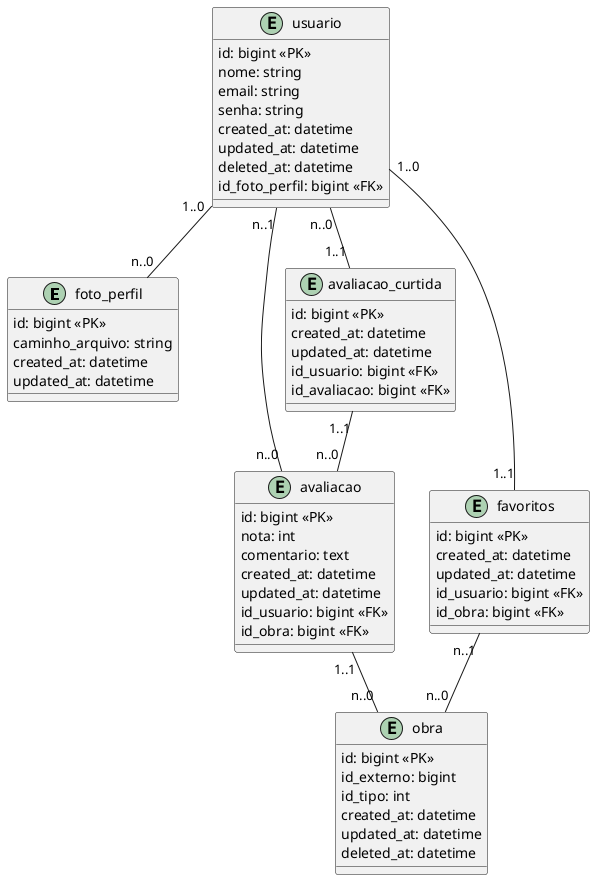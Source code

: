 @startuml review_app
entity foto_perfil {
	id: bigint <<PK>>
	caminho_arquivo: string
	created_at: datetime
	updated_at: datetime
}

entity usuario {
	id: bigint <<PK>>
	nome: string
	email: string
	senha: string
	created_at: datetime
	updated_at: datetime
	deleted_at: datetime
	id_foto_perfil: bigint <<FK>>
}

entity obra {
	id: bigint <<PK>>
	id_externo: bigint
	id_tipo: int
	created_at: datetime
	updated_at: datetime
	deleted_at: datetime
}

entity avaliacao {
	id: bigint <<PK>>
	nota: int
	comentario: text
	created_at: datetime
	updated_at: datetime
	id_usuario: bigint <<FK>>
	id_obra: bigint <<FK>>
}

entity favoritos {
	id: bigint <<PK>>
	created_at: datetime
	updated_at: datetime
	id_usuario: bigint <<FK>>
	id_obra: bigint <<FK>>
}

entity avaliacao_curtida {
	id: bigint <<PK>>
	created_at: datetime
	updated_at: datetime
	id_usuario: bigint <<FK>>
	id_avaliacao: bigint <<FK>>
}

usuario "1..0" -- "n..0" foto_perfil
usuario "1..0" -- "1..1" favoritos
favoritos "n..1" -- "n..0" obra
avaliacao "1..1" -- "n..0" obra
usuario "n..1" -- "n..0" avaliacao
avaliacao_curtida "1..1" -- "n..0" avaliacao
usuario "n..0" -- "1..1" avaliacao_curtida

@enduml
